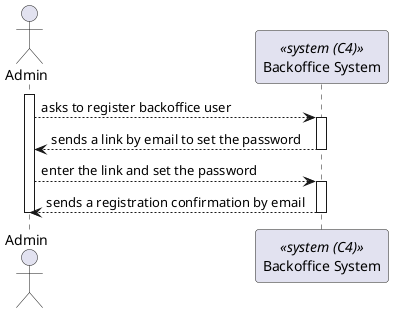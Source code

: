 @startuml

actor Admin as "Admin"
participant SYS as "Backoffice System" <<system (C4)>>

activate Admin 

Admin --> SYS : asks to register backoffice user


activate SYS 

SYS --> Admin : sends a link by email to set the password

deactivate SYS


Admin --> SYS : enter the link and set the password

activate SYS 

SYS --> Admin : sends a registration confirmation by email

deactivate SYS
deactivate Admin
@enduml